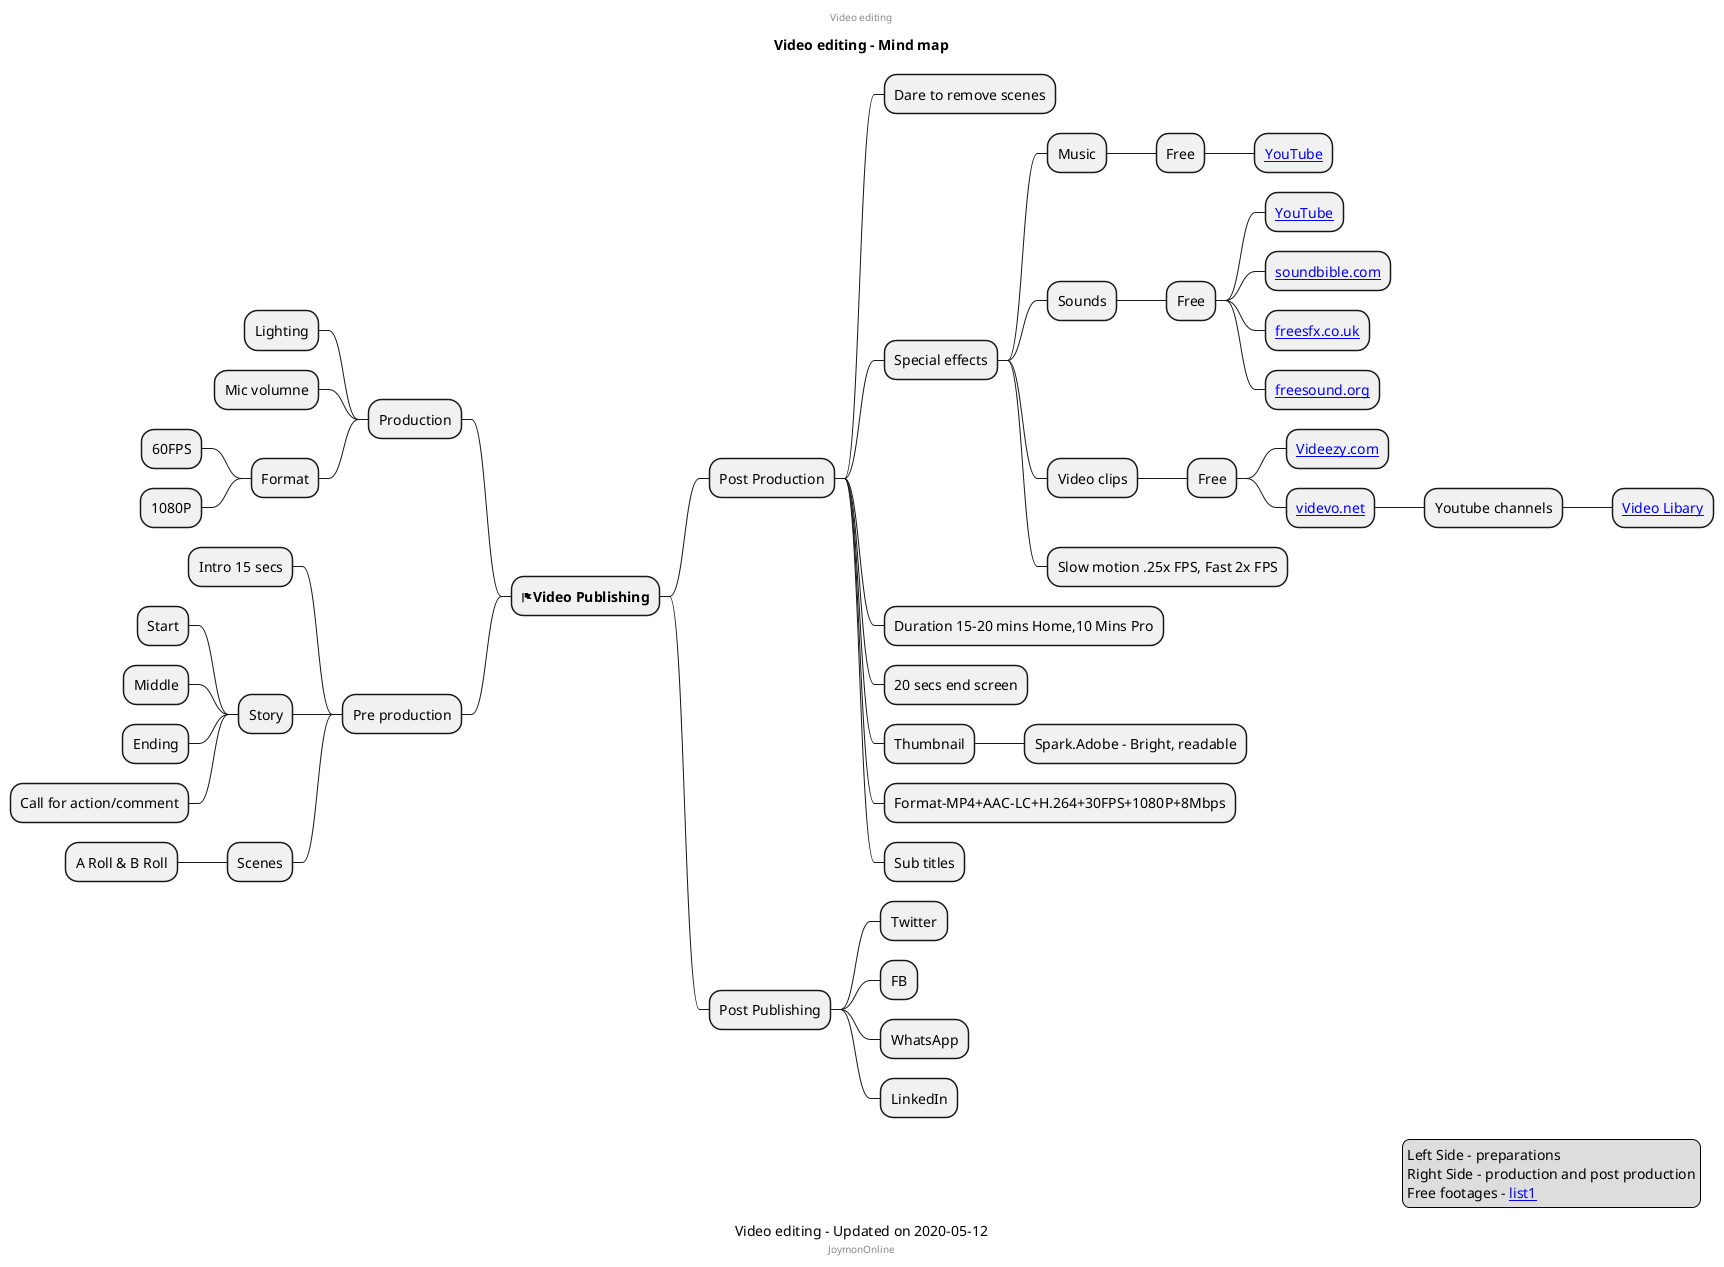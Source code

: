@startmindmap
caption Video editing - Updated on 2020-05-12
title Video editing - Mind map
center header
Video editing
endheader

* <&flag><b>Video Publishing</b>

** Post Production
*** Dare to remove scenes
*** Special effects
**** Music
***** Free
****** [[https://www.youtube.com/audiolibrary/music?nv=1 YouTube]]
**** Sounds
***** Free
****** [[https://www.youtube.com/audiolibrary/soundeffects?nv=1 YouTube]]
****** [[https://soundbible.com/ soundbible.com]]
****** [[https://freesfx.co.uk/ freesfx.co.uk]]
****** [[https://freesound.org/ freesound.org]]
**** Video clips
***** Free
****** [[https://www.videezy.com/ Videezy.com]]
****** [[https://www.videvo.net/ videvo.net]]
******* Youtube channels
******** [[https://www.youtube.com/channel/UC8ScFr0TdBPz9bLElei6-VA/videos Video Libary]]
**** Slow motion .25x FPS, Fast 2x FPS
*** Duration 15-20 mins Home,10 Mins Pro
*** 20 secs end screen
*** Thumbnail
**** Spark.Adobe - Bright, readable
*** Format-MP4+AAC-LC+H.264+30FPS+1080P+8Mbps
*** Sub titles
** Post Publishing
*** Twitter
*** FB
*** WhatsApp
*** LinkedIn

left side
** Production
*** Lighting
*** Mic volumne
*** Format
**** 60FPS
**** 1080P
** Pre production
*** Intro 15 secs
*** Story
**** Start
**** Middle
**** Ending
****  Call for action/comment
*** Scenes
**** A Roll & B Roll

center footer JoymonOnline

legend right
  Left Side - preparations
  Right Side - production and post production
  Free footages - [[https://www.oberlo.com/blog/free-stock-video-websites list1]]
endlegend
@endmindmap